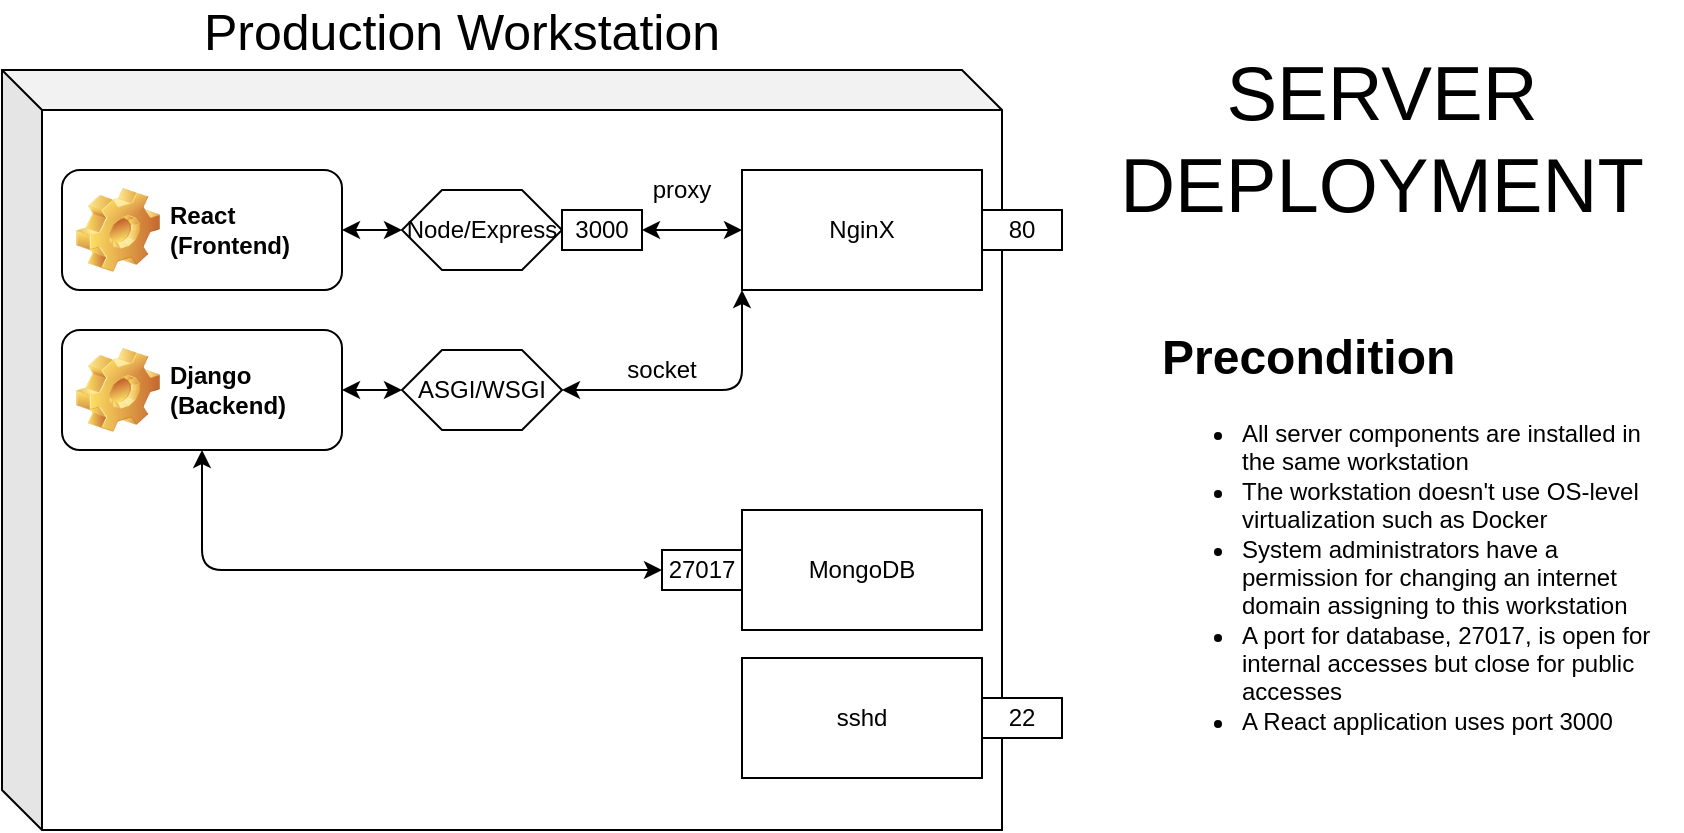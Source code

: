<mxfile version="14.6.13" type="device"><diagram id="lWvsxAebbCnDAzZZ4csq" name="Page-1"><mxGraphModel dx="868" dy="519" grid="1" gridSize="10" guides="1" tooltips="1" connect="1" arrows="1" fold="1" page="1" pageScale="1" pageWidth="1169" pageHeight="827" math="0" shadow="0"><root><mxCell id="0"/><mxCell id="1" parent="0"/><mxCell id="0KRhNJPmx-K-qDbZvOdR-1" value="" style="shape=cube;whiteSpace=wrap;html=1;boundedLbl=1;backgroundOutline=1;darkOpacity=0.05;darkOpacity2=0.1;" vertex="1" parent="1"><mxGeometry y="90" width="500" height="380" as="geometry"/></mxCell><mxCell id="0KRhNJPmx-K-qDbZvOdR-2" value="NginX" style="rounded=0;whiteSpace=wrap;html=1;" vertex="1" parent="1"><mxGeometry x="370" y="140" width="120" height="60" as="geometry"/></mxCell><mxCell id="0KRhNJPmx-K-qDbZvOdR-6" value="80" style="rounded=0;whiteSpace=wrap;html=1;" vertex="1" parent="1"><mxGeometry x="490" y="160" width="40" height="20" as="geometry"/></mxCell><mxCell id="0KRhNJPmx-K-qDbZvOdR-7" value="&lt;font style=&quot;font-size: 25px&quot;&gt;Production Workstation&lt;/font&gt;" style="text;html=1;strokeColor=none;fillColor=none;align=center;verticalAlign=middle;whiteSpace=wrap;rounded=0;" vertex="1" parent="1"><mxGeometry x="70" y="60" width="320" height="20" as="geometry"/></mxCell><mxCell id="0KRhNJPmx-K-qDbZvOdR-8" value="ASGI/WSGI" style="shape=hexagon;perimeter=hexagonPerimeter2;whiteSpace=wrap;html=1;fixedSize=1;" vertex="1" parent="1"><mxGeometry x="200" y="230" width="80" height="40" as="geometry"/></mxCell><mxCell id="0KRhNJPmx-K-qDbZvOdR-9" value="Node/Express" style="shape=hexagon;perimeter=hexagonPerimeter2;whiteSpace=wrap;html=1;fixedSize=1;" vertex="1" parent="1"><mxGeometry x="200" y="150" width="80" height="40" as="geometry"/></mxCell><mxCell id="0KRhNJPmx-K-qDbZvOdR-10" value="MongoDB" style="rounded=0;whiteSpace=wrap;html=1;" vertex="1" parent="1"><mxGeometry x="370" y="310" width="120" height="60" as="geometry"/></mxCell><mxCell id="0KRhNJPmx-K-qDbZvOdR-11" value="Django (Backend)" style="label;whiteSpace=wrap;html=1;image=img/clipart/Gear_128x128.png" vertex="1" parent="1"><mxGeometry x="30" y="220" width="140" height="60" as="geometry"/></mxCell><mxCell id="0KRhNJPmx-K-qDbZvOdR-12" value="React (Frontend)" style="label;whiteSpace=wrap;html=1;image=img/clipart/Gear_128x128.png" vertex="1" parent="1"><mxGeometry x="30" y="140" width="140" height="60" as="geometry"/></mxCell><mxCell id="0KRhNJPmx-K-qDbZvOdR-14" value="sshd" style="rounded=0;whiteSpace=wrap;html=1;" vertex="1" parent="1"><mxGeometry x="370" y="384" width="120" height="60" as="geometry"/></mxCell><mxCell id="0KRhNJPmx-K-qDbZvOdR-15" value="27017" style="rounded=0;whiteSpace=wrap;html=1;" vertex="1" parent="1"><mxGeometry x="330" y="330" width="40" height="20" as="geometry"/></mxCell><mxCell id="0KRhNJPmx-K-qDbZvOdR-16" value="22" style="rounded=0;whiteSpace=wrap;html=1;" vertex="1" parent="1"><mxGeometry x="490" y="404" width="40" height="20" as="geometry"/></mxCell><mxCell id="0KRhNJPmx-K-qDbZvOdR-17" value="&lt;h1&gt;Precondition&lt;/h1&gt;&lt;div&gt;&lt;ul&gt;&lt;li&gt;All server components are installed in the same workstation&lt;/li&gt;&lt;li&gt;The workstation doesn't use OS-level virtualization such as Docker&lt;/li&gt;&lt;li&gt;System administrators have a permission for changing an internet domain assigning to this workstation&lt;/li&gt;&lt;li&gt;A port for database, 27017, is open for internal accesses but close for public accesses&lt;/li&gt;&lt;li&gt;A React application uses port 3000&lt;/li&gt;&lt;/ul&gt;&lt;/div&gt;" style="text;html=1;strokeColor=none;fillColor=none;spacing=5;spacingTop=-20;whiteSpace=wrap;overflow=hidden;rounded=0;" vertex="1" parent="1"><mxGeometry x="575" y="214" width="255" height="236" as="geometry"/></mxCell><mxCell id="0KRhNJPmx-K-qDbZvOdR-18" value="" style="endArrow=classic;startArrow=classic;html=1;entryX=0;entryY=0.5;entryDx=0;entryDy=0;exitX=1;exitY=0.5;exitDx=0;exitDy=0;" edge="1" parent="1" source="0KRhNJPmx-K-qDbZvOdR-26" target="0KRhNJPmx-K-qDbZvOdR-2"><mxGeometry width="50" height="50" relative="1" as="geometry"><mxPoint x="300" y="270" as="sourcePoint"/><mxPoint x="350" y="220" as="targetPoint"/></mxGeometry></mxCell><mxCell id="0KRhNJPmx-K-qDbZvOdR-19" value="" style="endArrow=classic;startArrow=classic;html=1;entryX=0;entryY=1;entryDx=0;entryDy=0;exitX=1;exitY=0.5;exitDx=0;exitDy=0;" edge="1" parent="1" source="0KRhNJPmx-K-qDbZvOdR-8" target="0KRhNJPmx-K-qDbZvOdR-2"><mxGeometry width="50" height="50" relative="1" as="geometry"><mxPoint x="430" y="300" as="sourcePoint"/><mxPoint x="480" y="250" as="targetPoint"/><Array as="points"><mxPoint x="370" y="250"/></Array></mxGeometry></mxCell><mxCell id="0KRhNJPmx-K-qDbZvOdR-20" value="proxy" style="text;html=1;strokeColor=none;fillColor=none;align=center;verticalAlign=middle;whiteSpace=wrap;rounded=0;" vertex="1" parent="1"><mxGeometry x="320" y="140" width="40" height="20" as="geometry"/></mxCell><mxCell id="0KRhNJPmx-K-qDbZvOdR-21" value="socket" style="text;html=1;strokeColor=none;fillColor=none;align=center;verticalAlign=middle;whiteSpace=wrap;rounded=0;" vertex="1" parent="1"><mxGeometry x="310" y="230" width="40" height="20" as="geometry"/></mxCell><mxCell id="0KRhNJPmx-K-qDbZvOdR-22" value="" style="endArrow=classic;startArrow=classic;html=1;entryX=0;entryY=0.5;entryDx=0;entryDy=0;exitX=1;exitY=0.5;exitDx=0;exitDy=0;" edge="1" parent="1" source="0KRhNJPmx-K-qDbZvOdR-12" target="0KRhNJPmx-K-qDbZvOdR-9"><mxGeometry width="50" height="50" relative="1" as="geometry"><mxPoint x="430" y="300" as="sourcePoint"/><mxPoint x="480" y="250" as="targetPoint"/></mxGeometry></mxCell><mxCell id="0KRhNJPmx-K-qDbZvOdR-23" value="" style="endArrow=classic;startArrow=classic;html=1;entryX=0;entryY=0.5;entryDx=0;entryDy=0;exitX=1;exitY=0.5;exitDx=0;exitDy=0;" edge="1" parent="1" source="0KRhNJPmx-K-qDbZvOdR-11" target="0KRhNJPmx-K-qDbZvOdR-8"><mxGeometry width="50" height="50" relative="1" as="geometry"><mxPoint x="430" y="300" as="sourcePoint"/><mxPoint x="480" y="250" as="targetPoint"/></mxGeometry></mxCell><mxCell id="0KRhNJPmx-K-qDbZvOdR-24" value="" style="endArrow=classic;startArrow=classic;html=1;entryX=0;entryY=0.5;entryDx=0;entryDy=0;exitX=0.5;exitY=1;exitDx=0;exitDy=0;" edge="1" parent="1" source="0KRhNJPmx-K-qDbZvOdR-11" target="0KRhNJPmx-K-qDbZvOdR-15"><mxGeometry width="50" height="50" relative="1" as="geometry"><mxPoint x="430" y="350" as="sourcePoint"/><mxPoint x="480" y="300" as="targetPoint"/><Array as="points"><mxPoint x="100" y="340"/></Array></mxGeometry></mxCell><mxCell id="0KRhNJPmx-K-qDbZvOdR-25" value="&lt;span style=&quot;font-size: 38px&quot;&gt;SERVER DEPLOYMENT&lt;/span&gt;" style="text;html=1;strokeColor=none;fillColor=none;align=center;verticalAlign=middle;whiteSpace=wrap;rounded=0;" vertex="1" parent="1"><mxGeometry x="540" y="70" width="300" height="110" as="geometry"/></mxCell><mxCell id="0KRhNJPmx-K-qDbZvOdR-26" value="3000" style="rounded=0;whiteSpace=wrap;html=1;" vertex="1" parent="1"><mxGeometry x="280" y="160" width="40" height="20" as="geometry"/></mxCell></root></mxGraphModel></diagram></mxfile>